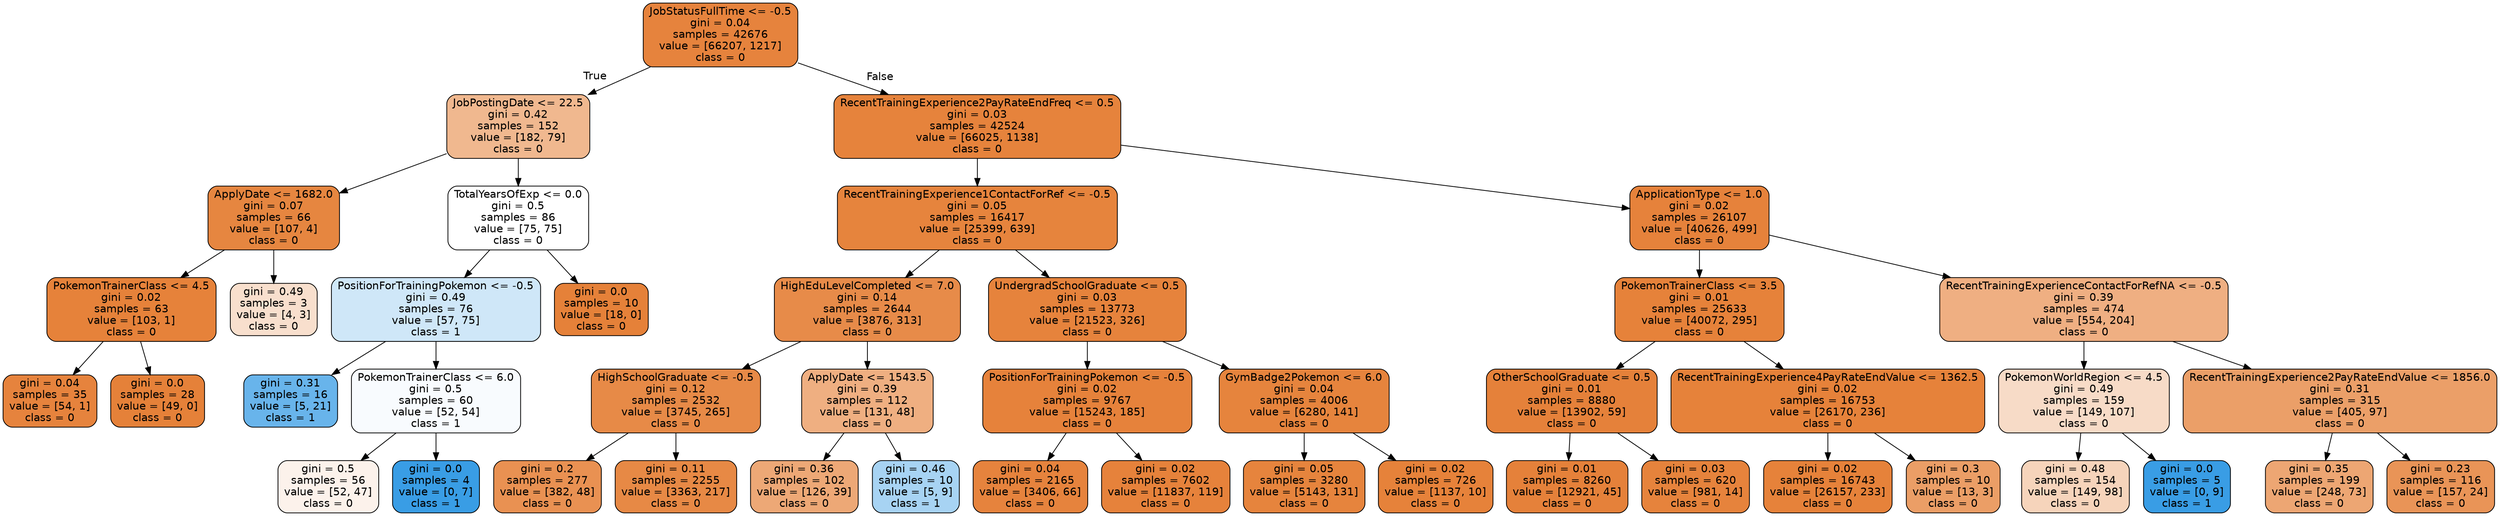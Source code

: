 digraph Tree {
node [shape=box, style="filled, rounded", color="black", fontname=helvetica] ;
edge [fontname=helvetica] ;
0 [label="JobStatusFullTime <= -0.5\ngini = 0.04\nsamples = 42676\nvalue = [66207, 1217]\nclass = 0", fillcolor="#e58139fa"] ;
1 [label="JobPostingDate <= 22.5\ngini = 0.42\nsamples = 152\nvalue = [182, 79]\nclass = 0", fillcolor="#e5813990"] ;
0 -> 1 [labeldistance=2.5, labelangle=45, headlabel="True"] ;
2 [label="ApplyDate <= 1682.0\ngini = 0.07\nsamples = 66\nvalue = [107, 4]\nclass = 0", fillcolor="#e58139f5"] ;
1 -> 2 ;
3 [label="PokemonTrainerClass <= 4.5\ngini = 0.02\nsamples = 63\nvalue = [103, 1]\nclass = 0", fillcolor="#e58139fd"] ;
2 -> 3 ;
4 [label="gini = 0.04\nsamples = 35\nvalue = [54, 1]\nclass = 0", fillcolor="#e58139fa"] ;
3 -> 4 ;
5 [label="gini = 0.0\nsamples = 28\nvalue = [49, 0]\nclass = 0", fillcolor="#e58139ff"] ;
3 -> 5 ;
6 [label="gini = 0.49\nsamples = 3\nvalue = [4, 3]\nclass = 0", fillcolor="#e5813940"] ;
2 -> 6 ;
7 [label="TotalYearsOfExp <= 0.0\ngini = 0.5\nsamples = 86\nvalue = [75, 75]\nclass = 0", fillcolor="#e5813900"] ;
1 -> 7 ;
8 [label="PositionForTrainingPokemon <= -0.5\ngini = 0.49\nsamples = 76\nvalue = [57, 75]\nclass = 1", fillcolor="#399de53d"] ;
7 -> 8 ;
9 [label="gini = 0.31\nsamples = 16\nvalue = [5, 21]\nclass = 1", fillcolor="#399de5c2"] ;
8 -> 9 ;
10 [label="PokemonTrainerClass <= 6.0\ngini = 0.5\nsamples = 60\nvalue = [52, 54]\nclass = 1", fillcolor="#399de509"] ;
8 -> 10 ;
11 [label="gini = 0.5\nsamples = 56\nvalue = [52, 47]\nclass = 0", fillcolor="#e5813919"] ;
10 -> 11 ;
12 [label="gini = 0.0\nsamples = 4\nvalue = [0, 7]\nclass = 1", fillcolor="#399de5ff"] ;
10 -> 12 ;
13 [label="gini = 0.0\nsamples = 10\nvalue = [18, 0]\nclass = 0", fillcolor="#e58139ff"] ;
7 -> 13 ;
14 [label="RecentTrainingExperience2PayRateEndFreq <= 0.5\ngini = 0.03\nsamples = 42524\nvalue = [66025, 1138]\nclass = 0", fillcolor="#e58139fb"] ;
0 -> 14 [labeldistance=2.5, labelangle=-45, headlabel="False"] ;
15 [label="RecentTrainingExperience1ContactForRef <= -0.5\ngini = 0.05\nsamples = 16417\nvalue = [25399, 639]\nclass = 0", fillcolor="#e58139f9"] ;
14 -> 15 ;
16 [label="HighEduLevelCompleted <= 7.0\ngini = 0.14\nsamples = 2644\nvalue = [3876, 313]\nclass = 0", fillcolor="#e58139ea"] ;
15 -> 16 ;
17 [label="HighSchoolGraduate <= -0.5\ngini = 0.12\nsamples = 2532\nvalue = [3745, 265]\nclass = 0", fillcolor="#e58139ed"] ;
16 -> 17 ;
18 [label="gini = 0.2\nsamples = 277\nvalue = [382, 48]\nclass = 0", fillcolor="#e58139df"] ;
17 -> 18 ;
19 [label="gini = 0.11\nsamples = 2255\nvalue = [3363, 217]\nclass = 0", fillcolor="#e58139ef"] ;
17 -> 19 ;
20 [label="ApplyDate <= 1543.5\ngini = 0.39\nsamples = 112\nvalue = [131, 48]\nclass = 0", fillcolor="#e58139a2"] ;
16 -> 20 ;
21 [label="gini = 0.36\nsamples = 102\nvalue = [126, 39]\nclass = 0", fillcolor="#e58139b0"] ;
20 -> 21 ;
22 [label="gini = 0.46\nsamples = 10\nvalue = [5, 9]\nclass = 1", fillcolor="#399de571"] ;
20 -> 22 ;
23 [label="UndergradSchoolGraduate <= 0.5\ngini = 0.03\nsamples = 13773\nvalue = [21523, 326]\nclass = 0", fillcolor="#e58139fb"] ;
15 -> 23 ;
24 [label="PositionForTrainingPokemon <= -0.5\ngini = 0.02\nsamples = 9767\nvalue = [15243, 185]\nclass = 0", fillcolor="#e58139fc"] ;
23 -> 24 ;
25 [label="gini = 0.04\nsamples = 2165\nvalue = [3406, 66]\nclass = 0", fillcolor="#e58139fa"] ;
24 -> 25 ;
26 [label="gini = 0.02\nsamples = 7602\nvalue = [11837, 119]\nclass = 0", fillcolor="#e58139fc"] ;
24 -> 26 ;
27 [label="GymBadge2Pokemon <= 6.0\ngini = 0.04\nsamples = 4006\nvalue = [6280, 141]\nclass = 0", fillcolor="#e58139f9"] ;
23 -> 27 ;
28 [label="gini = 0.05\nsamples = 3280\nvalue = [5143, 131]\nclass = 0", fillcolor="#e58139f9"] ;
27 -> 28 ;
29 [label="gini = 0.02\nsamples = 726\nvalue = [1137, 10]\nclass = 0", fillcolor="#e58139fd"] ;
27 -> 29 ;
30 [label="ApplicationType <= 1.0\ngini = 0.02\nsamples = 26107\nvalue = [40626, 499]\nclass = 0", fillcolor="#e58139fc"] ;
14 -> 30 ;
31 [label="PokemonTrainerClass <= 3.5\ngini = 0.01\nsamples = 25633\nvalue = [40072, 295]\nclass = 0", fillcolor="#e58139fd"] ;
30 -> 31 ;
32 [label="OtherSchoolGraduate <= 0.5\ngini = 0.01\nsamples = 8880\nvalue = [13902, 59]\nclass = 0", fillcolor="#e58139fe"] ;
31 -> 32 ;
33 [label="gini = 0.01\nsamples = 8260\nvalue = [12921, 45]\nclass = 0", fillcolor="#e58139fe"] ;
32 -> 33 ;
34 [label="gini = 0.03\nsamples = 620\nvalue = [981, 14]\nclass = 0", fillcolor="#e58139fb"] ;
32 -> 34 ;
35 [label="RecentTrainingExperience4PayRateEndValue <= 1362.5\ngini = 0.02\nsamples = 16753\nvalue = [26170, 236]\nclass = 0", fillcolor="#e58139fd"] ;
31 -> 35 ;
36 [label="gini = 0.02\nsamples = 16743\nvalue = [26157, 233]\nclass = 0", fillcolor="#e58139fd"] ;
35 -> 36 ;
37 [label="gini = 0.3\nsamples = 10\nvalue = [13, 3]\nclass = 0", fillcolor="#e58139c4"] ;
35 -> 37 ;
38 [label="RecentTrainingExperienceContactForRefNA <= -0.5\ngini = 0.39\nsamples = 474\nvalue = [554, 204]\nclass = 0", fillcolor="#e58139a1"] ;
30 -> 38 ;
39 [label="PokemonWorldRegion <= 4.5\ngini = 0.49\nsamples = 159\nvalue = [149, 107]\nclass = 0", fillcolor="#e5813948"] ;
38 -> 39 ;
40 [label="gini = 0.48\nsamples = 154\nvalue = [149, 98]\nclass = 0", fillcolor="#e5813957"] ;
39 -> 40 ;
41 [label="gini = 0.0\nsamples = 5\nvalue = [0, 9]\nclass = 1", fillcolor="#399de5ff"] ;
39 -> 41 ;
42 [label="RecentTrainingExperience2PayRateEndValue <= 1856.0\ngini = 0.31\nsamples = 315\nvalue = [405, 97]\nclass = 0", fillcolor="#e58139c2"] ;
38 -> 42 ;
43 [label="gini = 0.35\nsamples = 199\nvalue = [248, 73]\nclass = 0", fillcolor="#e58139b4"] ;
42 -> 43 ;
44 [label="gini = 0.23\nsamples = 116\nvalue = [157, 24]\nclass = 0", fillcolor="#e58139d8"] ;
42 -> 44 ;
}